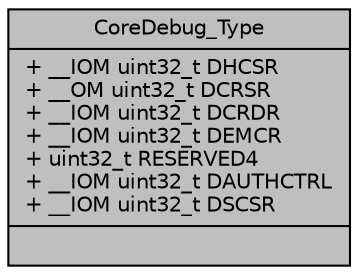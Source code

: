 digraph "CoreDebug_Type"
{
 // LATEX_PDF_SIZE
  edge [fontname="Helvetica",fontsize="10",labelfontname="Helvetica",labelfontsize="10"];
  node [fontname="Helvetica",fontsize="10",shape=record];
  Node1 [label="{CoreDebug_Type\n|+ __IOM uint32_t DHCSR\l+ __OM uint32_t DCRSR\l+ __IOM uint32_t DCRDR\l+ __IOM uint32_t DEMCR\l+ uint32_t RESERVED4\l+ __IOM uint32_t DAUTHCTRL\l+ __IOM uint32_t DSCSR\l|}",height=0.2,width=0.4,color="black", fillcolor="grey75", style="filled", fontcolor="black",tooltip="Structure type to access the Core Debug Register (CoreDebug)."];
}

